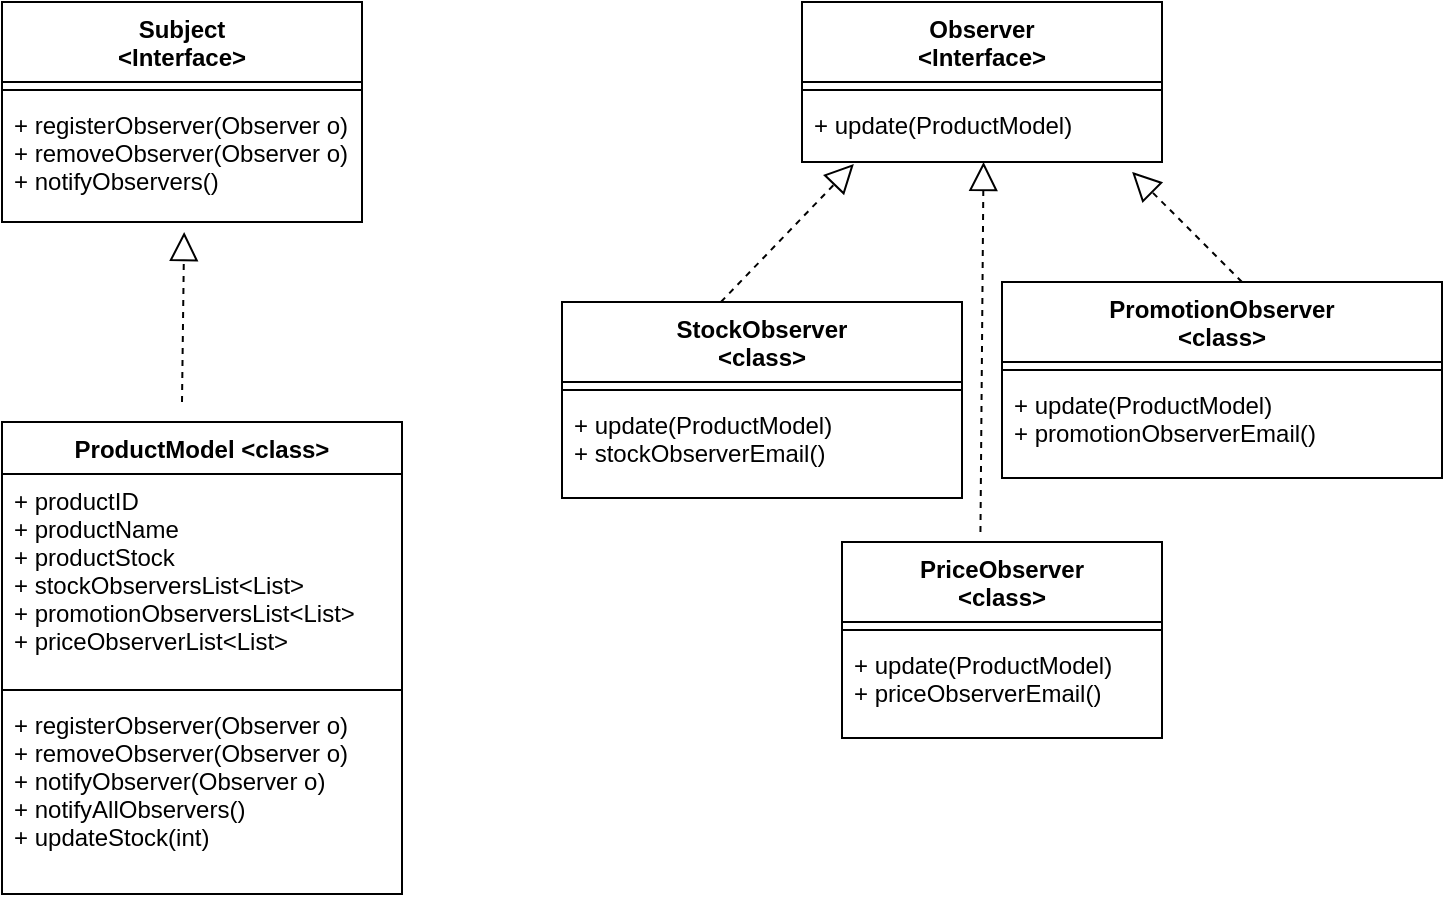 <mxfile version="13.10.0" type="github">
  <diagram id="C5RBs43oDa-KdzZeNtuy" name="Page-1">
    <mxGraphModel dx="946" dy="487" grid="1" gridSize="10" guides="1" tooltips="1" connect="1" arrows="1" fold="1" page="1" pageScale="1" pageWidth="827" pageHeight="1169" math="0" shadow="0">
      <root>
        <mxCell id="WIyWlLk6GJQsqaUBKTNV-0" />
        <mxCell id="WIyWlLk6GJQsqaUBKTNV-1" parent="WIyWlLk6GJQsqaUBKTNV-0" />
        <mxCell id="37Kdthoxjlpg2Hz0cIjq-13" value="Subject&#xa;&lt;Interface&gt;" style="swimlane;fontStyle=1;align=center;verticalAlign=top;childLayout=stackLayout;horizontal=1;startSize=40;horizontalStack=0;resizeParent=1;resizeParentMax=0;resizeLast=0;collapsible=1;marginBottom=0;glass=0;" vertex="1" parent="WIyWlLk6GJQsqaUBKTNV-1">
          <mxGeometry x="80" y="120" width="180" height="110" as="geometry" />
        </mxCell>
        <mxCell id="37Kdthoxjlpg2Hz0cIjq-15" value="" style="line;strokeWidth=1;fillColor=none;align=left;verticalAlign=middle;spacingTop=-1;spacingLeft=3;spacingRight=3;rotatable=0;labelPosition=right;points=[];portConstraint=eastwest;" vertex="1" parent="37Kdthoxjlpg2Hz0cIjq-13">
          <mxGeometry y="40" width="180" height="8" as="geometry" />
        </mxCell>
        <mxCell id="37Kdthoxjlpg2Hz0cIjq-16" value="+ registerObserver(Observer o)&#xa;+ removeObserver(Observer o)&#xa;+ notifyObservers()" style="text;strokeColor=none;fillColor=none;align=left;verticalAlign=top;spacingLeft=4;spacingRight=4;overflow=hidden;rotatable=0;points=[[0,0.5],[1,0.5]];portConstraint=eastwest;" vertex="1" parent="37Kdthoxjlpg2Hz0cIjq-13">
          <mxGeometry y="48" width="180" height="62" as="geometry" />
        </mxCell>
        <mxCell id="37Kdthoxjlpg2Hz0cIjq-22" value="Observer&#xa;&lt;Interface&gt;" style="swimlane;fontStyle=1;align=center;verticalAlign=top;childLayout=stackLayout;horizontal=1;startSize=40;horizontalStack=0;resizeParent=1;resizeParentMax=0;resizeLast=0;collapsible=1;marginBottom=0;glass=0;" vertex="1" parent="WIyWlLk6GJQsqaUBKTNV-1">
          <mxGeometry x="480" y="120" width="180" height="80" as="geometry" />
        </mxCell>
        <mxCell id="37Kdthoxjlpg2Hz0cIjq-23" value="" style="line;strokeWidth=1;fillColor=none;align=left;verticalAlign=middle;spacingTop=-1;spacingLeft=3;spacingRight=3;rotatable=0;labelPosition=right;points=[];portConstraint=eastwest;" vertex="1" parent="37Kdthoxjlpg2Hz0cIjq-22">
          <mxGeometry y="40" width="180" height="8" as="geometry" />
        </mxCell>
        <mxCell id="37Kdthoxjlpg2Hz0cIjq-24" value="+ update(ProductModel)" style="text;strokeColor=none;fillColor=none;align=left;verticalAlign=top;spacingLeft=4;spacingRight=4;overflow=hidden;rotatable=0;points=[[0,0.5],[1,0.5]];portConstraint=eastwest;" vertex="1" parent="37Kdthoxjlpg2Hz0cIjq-22">
          <mxGeometry y="48" width="180" height="32" as="geometry" />
        </mxCell>
        <mxCell id="37Kdthoxjlpg2Hz0cIjq-25" value="ProductModel &lt;class&gt;" style="swimlane;fontStyle=1;align=center;verticalAlign=top;childLayout=stackLayout;horizontal=1;startSize=26;horizontalStack=0;resizeParent=1;resizeParentMax=0;resizeLast=0;collapsible=1;marginBottom=0;glass=0;" vertex="1" parent="WIyWlLk6GJQsqaUBKTNV-1">
          <mxGeometry x="80" y="330" width="200" height="236" as="geometry" />
        </mxCell>
        <mxCell id="37Kdthoxjlpg2Hz0cIjq-26" value="+ productID&#xa;+ productName&#xa;+ productStock&#xa;+ stockObserversList&lt;List&gt;&#xa;+ promotionObserversList&lt;List&gt;&#xa;+ priceObserverList&lt;List&gt;&#xa;" style="text;strokeColor=none;fillColor=none;align=left;verticalAlign=top;spacingLeft=4;spacingRight=4;overflow=hidden;rotatable=0;points=[[0,0.5],[1,0.5]];portConstraint=eastwest;" vertex="1" parent="37Kdthoxjlpg2Hz0cIjq-25">
          <mxGeometry y="26" width="200" height="104" as="geometry" />
        </mxCell>
        <mxCell id="37Kdthoxjlpg2Hz0cIjq-27" value="" style="line;strokeWidth=1;fillColor=none;align=left;verticalAlign=middle;spacingTop=-1;spacingLeft=3;spacingRight=3;rotatable=0;labelPosition=right;points=[];portConstraint=eastwest;" vertex="1" parent="37Kdthoxjlpg2Hz0cIjq-25">
          <mxGeometry y="130" width="200" height="8" as="geometry" />
        </mxCell>
        <mxCell id="37Kdthoxjlpg2Hz0cIjq-28" value="+ registerObserver(Observer o)&#xa;+ removeObserver(Observer o)&#xa;+ notifyObserver(Observer o)&#xa;+ notifyAllObservers()&#xa;+ updateStock(int)&#xa;" style="text;strokeColor=none;fillColor=none;align=left;verticalAlign=top;spacingLeft=4;spacingRight=4;overflow=hidden;rotatable=0;points=[[0,0.5],[1,0.5]];portConstraint=eastwest;" vertex="1" parent="37Kdthoxjlpg2Hz0cIjq-25">
          <mxGeometry y="138" width="200" height="98" as="geometry" />
        </mxCell>
        <mxCell id="37Kdthoxjlpg2Hz0cIjq-29" value="" style="endArrow=block;dashed=1;endFill=0;endSize=12;html=1;entryX=0.506;entryY=1.081;entryDx=0;entryDy=0;entryPerimeter=0;" edge="1" parent="WIyWlLk6GJQsqaUBKTNV-1" target="37Kdthoxjlpg2Hz0cIjq-16">
          <mxGeometry width="160" relative="1" as="geometry">
            <mxPoint x="170" y="320" as="sourcePoint" />
            <mxPoint x="330" y="320" as="targetPoint" />
          </mxGeometry>
        </mxCell>
        <mxCell id="37Kdthoxjlpg2Hz0cIjq-34" value="StockObserver&#xa;&lt;class&gt;" style="swimlane;fontStyle=1;align=center;verticalAlign=top;childLayout=stackLayout;horizontal=1;startSize=40;horizontalStack=0;resizeParent=1;resizeParentMax=0;resizeLast=0;collapsible=1;marginBottom=0;glass=0;" vertex="1" parent="WIyWlLk6GJQsqaUBKTNV-1">
          <mxGeometry x="360" y="270" width="200" height="98" as="geometry" />
        </mxCell>
        <mxCell id="37Kdthoxjlpg2Hz0cIjq-35" value="" style="line;strokeWidth=1;fillColor=none;align=left;verticalAlign=middle;spacingTop=-1;spacingLeft=3;spacingRight=3;rotatable=0;labelPosition=right;points=[];portConstraint=eastwest;" vertex="1" parent="37Kdthoxjlpg2Hz0cIjq-34">
          <mxGeometry y="40" width="200" height="8" as="geometry" />
        </mxCell>
        <mxCell id="37Kdthoxjlpg2Hz0cIjq-36" value="+ update(ProductModel)&#xa;+ stockObserverEmail()" style="text;strokeColor=none;fillColor=none;align=left;verticalAlign=top;spacingLeft=4;spacingRight=4;overflow=hidden;rotatable=0;points=[[0,0.5],[1,0.5]];portConstraint=eastwest;" vertex="1" parent="37Kdthoxjlpg2Hz0cIjq-34">
          <mxGeometry y="48" width="200" height="50" as="geometry" />
        </mxCell>
        <mxCell id="37Kdthoxjlpg2Hz0cIjq-37" value="PriceObserver&#xa;&lt;class&gt;" style="swimlane;fontStyle=1;align=center;verticalAlign=top;childLayout=stackLayout;horizontal=1;startSize=40;horizontalStack=0;resizeParent=1;resizeParentMax=0;resizeLast=0;collapsible=1;marginBottom=0;glass=0;" vertex="1" parent="WIyWlLk6GJQsqaUBKTNV-1">
          <mxGeometry x="500" y="390" width="160" height="98" as="geometry" />
        </mxCell>
        <mxCell id="37Kdthoxjlpg2Hz0cIjq-38" value="" style="line;strokeWidth=1;fillColor=none;align=left;verticalAlign=middle;spacingTop=-1;spacingLeft=3;spacingRight=3;rotatable=0;labelPosition=right;points=[];portConstraint=eastwest;" vertex="1" parent="37Kdthoxjlpg2Hz0cIjq-37">
          <mxGeometry y="40" width="160" height="8" as="geometry" />
        </mxCell>
        <mxCell id="37Kdthoxjlpg2Hz0cIjq-39" value="+ update(ProductModel)&#xa;+ priceObserverEmail()" style="text;strokeColor=none;fillColor=none;align=left;verticalAlign=top;spacingLeft=4;spacingRight=4;overflow=hidden;rotatable=0;points=[[0,0.5],[1,0.5]];portConstraint=eastwest;" vertex="1" parent="37Kdthoxjlpg2Hz0cIjq-37">
          <mxGeometry y="48" width="160" height="50" as="geometry" />
        </mxCell>
        <mxCell id="37Kdthoxjlpg2Hz0cIjq-40" value="PromotionObserver&#xa;&lt;class&gt;" style="swimlane;fontStyle=1;align=center;verticalAlign=top;childLayout=stackLayout;horizontal=1;startSize=40;horizontalStack=0;resizeParent=1;resizeParentMax=0;resizeLast=0;collapsible=1;marginBottom=0;glass=0;" vertex="1" parent="WIyWlLk6GJQsqaUBKTNV-1">
          <mxGeometry x="580" y="260" width="220" height="98" as="geometry" />
        </mxCell>
        <mxCell id="37Kdthoxjlpg2Hz0cIjq-41" value="" style="line;strokeWidth=1;fillColor=none;align=left;verticalAlign=middle;spacingTop=-1;spacingLeft=3;spacingRight=3;rotatable=0;labelPosition=right;points=[];portConstraint=eastwest;" vertex="1" parent="37Kdthoxjlpg2Hz0cIjq-40">
          <mxGeometry y="40" width="220" height="8" as="geometry" />
        </mxCell>
        <mxCell id="37Kdthoxjlpg2Hz0cIjq-42" value="+ update(ProductModel)&#xa;+ promotionObserverEmail()" style="text;strokeColor=none;fillColor=none;align=left;verticalAlign=top;spacingLeft=4;spacingRight=4;overflow=hidden;rotatable=0;points=[[0,0.5],[1,0.5]];portConstraint=eastwest;" vertex="1" parent="37Kdthoxjlpg2Hz0cIjq-40">
          <mxGeometry y="48" width="220" height="50" as="geometry" />
        </mxCell>
        <mxCell id="37Kdthoxjlpg2Hz0cIjq-43" value="" style="endArrow=block;dashed=1;endFill=0;endSize=12;html=1;entryX=0.144;entryY=1.031;entryDx=0;entryDy=0;entryPerimeter=0;" edge="1" parent="WIyWlLk6GJQsqaUBKTNV-1" target="37Kdthoxjlpg2Hz0cIjq-24">
          <mxGeometry width="160" relative="1" as="geometry">
            <mxPoint x="439.46" y="270" as="sourcePoint" />
            <mxPoint x="440.54" y="185.022" as="targetPoint" />
          </mxGeometry>
        </mxCell>
        <mxCell id="37Kdthoxjlpg2Hz0cIjq-44" value="" style="endArrow=block;dashed=1;endFill=0;endSize=12;html=1;entryX=0.917;entryY=1.156;entryDx=0;entryDy=0;entryPerimeter=0;" edge="1" parent="WIyWlLk6GJQsqaUBKTNV-1" target="37Kdthoxjlpg2Hz0cIjq-24">
          <mxGeometry width="160" relative="1" as="geometry">
            <mxPoint x="700" y="260" as="sourcePoint" />
            <mxPoint x="701.08" y="175.022" as="targetPoint" />
          </mxGeometry>
        </mxCell>
        <mxCell id="37Kdthoxjlpg2Hz0cIjq-45" value="" style="endArrow=block;dashed=1;endFill=0;endSize=12;html=1;" edge="1" parent="WIyWlLk6GJQsqaUBKTNV-1">
          <mxGeometry width="160" relative="1" as="geometry">
            <mxPoint x="569.23" y="384.98" as="sourcePoint" />
            <mxPoint x="570.77" y="200" as="targetPoint" />
          </mxGeometry>
        </mxCell>
      </root>
    </mxGraphModel>
  </diagram>
</mxfile>
